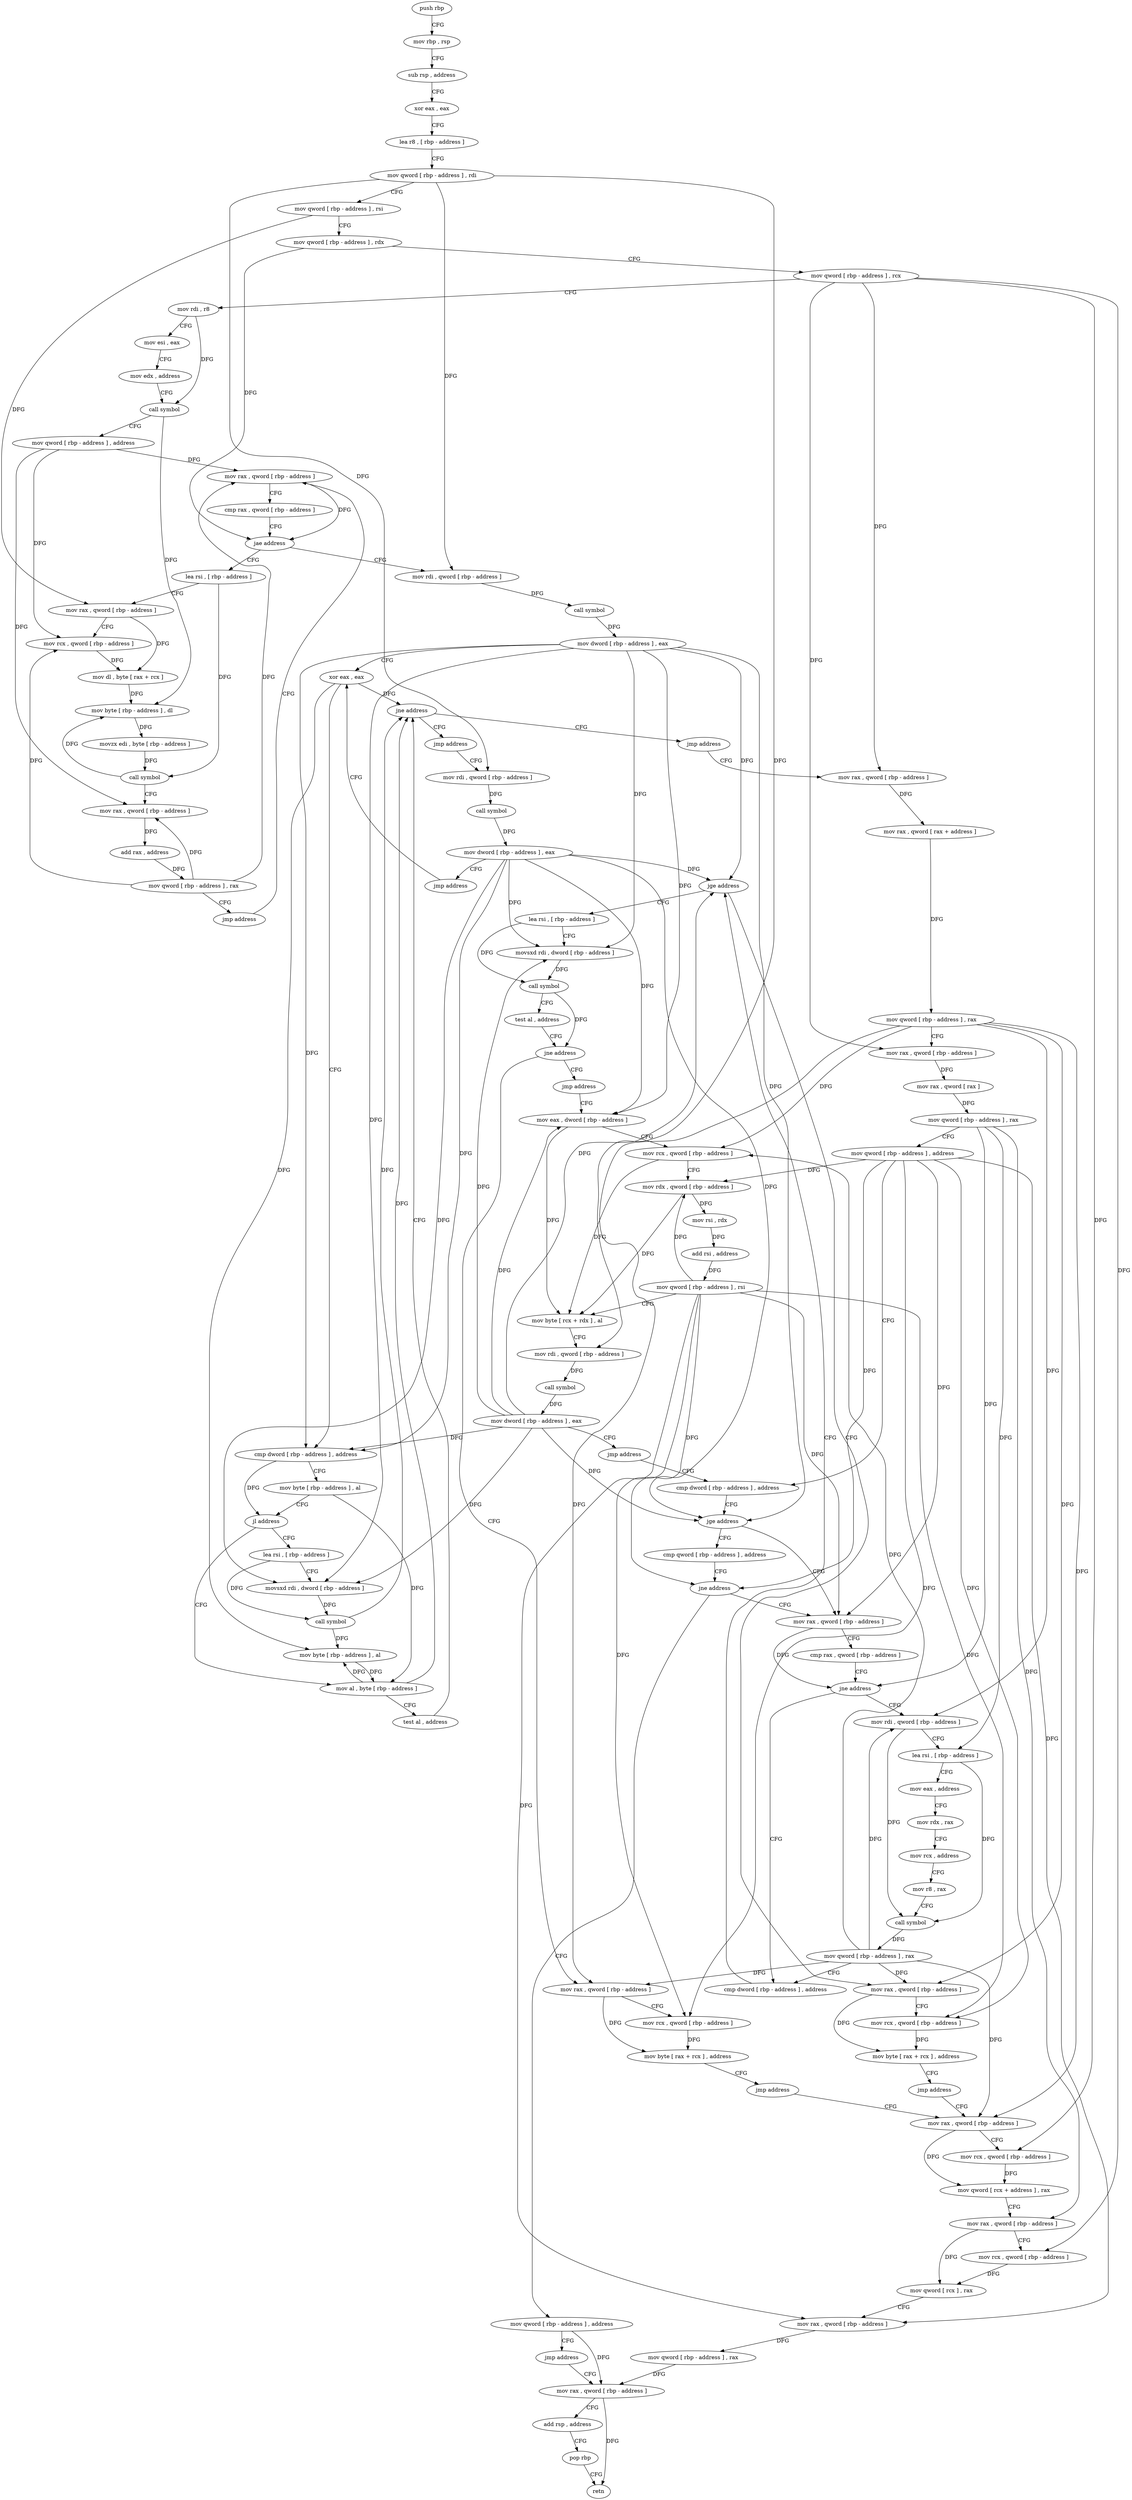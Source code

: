 digraph "func" {
"4243664" [label = "push rbp" ]
"4243665" [label = "mov rbp , rsp" ]
"4243668" [label = "sub rsp , address" ]
"4243675" [label = "xor eax , eax" ]
"4243677" [label = "lea r8 , [ rbp - address ]" ]
"4243681" [label = "mov qword [ rbp - address ] , rdi" ]
"4243685" [label = "mov qword [ rbp - address ] , rsi" ]
"4243689" [label = "mov qword [ rbp - address ] , rdx" ]
"4243693" [label = "mov qword [ rbp - address ] , rcx" ]
"4243697" [label = "mov rdi , r8" ]
"4243700" [label = "mov esi , eax" ]
"4243702" [label = "mov edx , address" ]
"4243707" [label = "call symbol" ]
"4243712" [label = "mov qword [ rbp - address ] , address" ]
"4243720" [label = "mov rax , qword [ rbp - address ]" ]
"4243780" [label = "mov rdi , qword [ rbp - address ]" ]
"4243784" [label = "call symbol" ]
"4243789" [label = "mov dword [ rbp - address ] , eax" ]
"4243792" [label = "xor eax , eax" ]
"4243734" [label = "lea rsi , [ rbp - address ]" ]
"4243738" [label = "mov rax , qword [ rbp - address ]" ]
"4243742" [label = "mov rcx , qword [ rbp - address ]" ]
"4243746" [label = "mov dl , byte [ rax + rcx ]" ]
"4243749" [label = "mov byte [ rbp - address ] , dl" ]
"4243752" [label = "movzx edi , byte [ rbp - address ]" ]
"4243756" [label = "call symbol" ]
"4243761" [label = "mov rax , qword [ rbp - address ]" ]
"4243765" [label = "add rax , address" ]
"4243771" [label = "mov qword [ rbp - address ] , rax" ]
"4243775" [label = "jmp address" ]
"4243823" [label = "mov al , byte [ rbp - address ]" ]
"4243826" [label = "test al , address" ]
"4243828" [label = "jne address" ]
"4243839" [label = "jmp address" ]
"4243834" [label = "jmp address" ]
"4243807" [label = "lea rsi , [ rbp - address ]" ]
"4243811" [label = "movsxd rdi , dword [ rbp - address ]" ]
"4243815" [label = "call symbol" ]
"4243820" [label = "mov byte [ rbp - address ] , al" ]
"4243724" [label = "cmp rax , qword [ rbp - address ]" ]
"4243728" [label = "jae address" ]
"4243844" [label = "mov rdi , qword [ rbp - address ]" ]
"4243861" [label = "mov rax , qword [ rbp - address ]" ]
"4243848" [label = "call symbol" ]
"4243853" [label = "mov dword [ rbp - address ] , eax" ]
"4243856" [label = "jmp address" ]
"4243865" [label = "mov rax , qword [ rax + address ]" ]
"4243869" [label = "mov qword [ rbp - address ] , rax" ]
"4243873" [label = "mov rax , qword [ rbp - address ]" ]
"4243877" [label = "mov rax , qword [ rax ]" ]
"4243880" [label = "mov qword [ rbp - address ] , rax" ]
"4243884" [label = "mov qword [ rbp - address ] , address" ]
"4243892" [label = "cmp dword [ rbp - address ] , address" ]
"4243794" [label = "cmp dword [ rbp - address ] , address" ]
"4243798" [label = "mov byte [ rbp - address ] , al" ]
"4243801" [label = "jl address" ]
"4243926" [label = "mov rax , qword [ rbp - address ]" ]
"4243930" [label = "cmp rax , qword [ rbp - address ]" ]
"4243934" [label = "jne address" ]
"4243975" [label = "cmp dword [ rbp - address ] , address" ]
"4243940" [label = "mov rdi , qword [ rbp - address ]" ]
"4243902" [label = "cmp qword [ rbp - address ] , address" ]
"4243907" [label = "jne address" ]
"4243913" [label = "mov qword [ rbp - address ] , address" ]
"4243979" [label = "jge address" ]
"4244002" [label = "lea rsi , [ rbp - address ]" ]
"4243985" [label = "mov rax , qword [ rbp - address ]" ]
"4243944" [label = "lea rsi , [ rbp - address ]" ]
"4243948" [label = "mov eax , address" ]
"4243953" [label = "mov rdx , rax" ]
"4243956" [label = "mov rcx , address" ]
"4243963" [label = "mov r8 , rax" ]
"4243966" [label = "call symbol" ]
"4243971" [label = "mov qword [ rbp - address ] , rax" ]
"4243921" [label = "jmp address" ]
"4244121" [label = "mov rax , qword [ rbp - address ]" ]
"4244006" [label = "movsxd rdi , dword [ rbp - address ]" ]
"4244010" [label = "call symbol" ]
"4244015" [label = "test al , address" ]
"4244017" [label = "jne address" ]
"4244028" [label = "mov rax , qword [ rbp - address ]" ]
"4244023" [label = "jmp address" ]
"4243989" [label = "mov rcx , qword [ rbp - address ]" ]
"4243993" [label = "mov byte [ rax + rcx ] , address" ]
"4243997" [label = "jmp address" ]
"4244090" [label = "mov rax , qword [ rbp - address ]" ]
"4244125" [label = "add rsp , address" ]
"4244132" [label = "pop rbp" ]
"4244133" [label = "retn" ]
"4244032" [label = "mov rcx , qword [ rbp - address ]" ]
"4244036" [label = "mov byte [ rax + rcx ] , address" ]
"4244040" [label = "jmp address" ]
"4244045" [label = "mov eax , dword [ rbp - address ]" ]
"4244094" [label = "mov rcx , qword [ rbp - address ]" ]
"4244098" [label = "mov qword [ rcx + address ] , rax" ]
"4244102" [label = "mov rax , qword [ rbp - address ]" ]
"4244106" [label = "mov rcx , qword [ rbp - address ]" ]
"4244110" [label = "mov qword [ rcx ] , rax" ]
"4244113" [label = "mov rax , qword [ rbp - address ]" ]
"4244117" [label = "mov qword [ rbp - address ] , rax" ]
"4244048" [label = "mov rcx , qword [ rbp - address ]" ]
"4244052" [label = "mov rdx , qword [ rbp - address ]" ]
"4244056" [label = "mov rsi , rdx" ]
"4244059" [label = "add rsi , address" ]
"4244066" [label = "mov qword [ rbp - address ] , rsi" ]
"4244070" [label = "mov byte [ rcx + rdx ] , al" ]
"4244073" [label = "mov rdi , qword [ rbp - address ]" ]
"4244077" [label = "call symbol" ]
"4244082" [label = "mov dword [ rbp - address ] , eax" ]
"4244085" [label = "jmp address" ]
"4243896" [label = "jge address" ]
"4243664" -> "4243665" [ label = "CFG" ]
"4243665" -> "4243668" [ label = "CFG" ]
"4243668" -> "4243675" [ label = "CFG" ]
"4243675" -> "4243677" [ label = "CFG" ]
"4243677" -> "4243681" [ label = "CFG" ]
"4243681" -> "4243685" [ label = "CFG" ]
"4243681" -> "4243780" [ label = "DFG" ]
"4243681" -> "4243844" [ label = "DFG" ]
"4243681" -> "4244073" [ label = "DFG" ]
"4243685" -> "4243689" [ label = "CFG" ]
"4243685" -> "4243738" [ label = "DFG" ]
"4243689" -> "4243693" [ label = "CFG" ]
"4243689" -> "4243728" [ label = "DFG" ]
"4243693" -> "4243697" [ label = "CFG" ]
"4243693" -> "4243861" [ label = "DFG" ]
"4243693" -> "4243873" [ label = "DFG" ]
"4243693" -> "4244094" [ label = "DFG" ]
"4243693" -> "4244106" [ label = "DFG" ]
"4243697" -> "4243700" [ label = "CFG" ]
"4243697" -> "4243707" [ label = "DFG" ]
"4243700" -> "4243702" [ label = "CFG" ]
"4243702" -> "4243707" [ label = "CFG" ]
"4243707" -> "4243712" [ label = "CFG" ]
"4243707" -> "4243749" [ label = "DFG" ]
"4243712" -> "4243720" [ label = "DFG" ]
"4243712" -> "4243742" [ label = "DFG" ]
"4243712" -> "4243761" [ label = "DFG" ]
"4243720" -> "4243724" [ label = "CFG" ]
"4243720" -> "4243728" [ label = "DFG" ]
"4243780" -> "4243784" [ label = "DFG" ]
"4243784" -> "4243789" [ label = "DFG" ]
"4243789" -> "4243792" [ label = "CFG" ]
"4243789" -> "4243794" [ label = "DFG" ]
"4243789" -> "4243811" [ label = "DFG" ]
"4243789" -> "4243896" [ label = "DFG" ]
"4243789" -> "4243979" [ label = "DFG" ]
"4243789" -> "4244006" [ label = "DFG" ]
"4243789" -> "4244045" [ label = "DFG" ]
"4243792" -> "4243794" [ label = "CFG" ]
"4243792" -> "4243828" [ label = "DFG" ]
"4243792" -> "4243820" [ label = "DFG" ]
"4243734" -> "4243738" [ label = "CFG" ]
"4243734" -> "4243756" [ label = "DFG" ]
"4243738" -> "4243742" [ label = "CFG" ]
"4243738" -> "4243746" [ label = "DFG" ]
"4243742" -> "4243746" [ label = "DFG" ]
"4243746" -> "4243749" [ label = "DFG" ]
"4243749" -> "4243752" [ label = "DFG" ]
"4243752" -> "4243756" [ label = "DFG" ]
"4243756" -> "4243761" [ label = "CFG" ]
"4243756" -> "4243749" [ label = "DFG" ]
"4243761" -> "4243765" [ label = "DFG" ]
"4243765" -> "4243771" [ label = "DFG" ]
"4243771" -> "4243775" [ label = "CFG" ]
"4243771" -> "4243720" [ label = "DFG" ]
"4243771" -> "4243742" [ label = "DFG" ]
"4243771" -> "4243761" [ label = "DFG" ]
"4243775" -> "4243720" [ label = "CFG" ]
"4243823" -> "4243826" [ label = "CFG" ]
"4243823" -> "4243828" [ label = "DFG" ]
"4243823" -> "4243820" [ label = "DFG" ]
"4243826" -> "4243828" [ label = "CFG" ]
"4243828" -> "4243839" [ label = "CFG" ]
"4243828" -> "4243834" [ label = "CFG" ]
"4243839" -> "4243844" [ label = "CFG" ]
"4243834" -> "4243861" [ label = "CFG" ]
"4243807" -> "4243811" [ label = "CFG" ]
"4243807" -> "4243815" [ label = "DFG" ]
"4243811" -> "4243815" [ label = "DFG" ]
"4243815" -> "4243820" [ label = "DFG" ]
"4243815" -> "4243828" [ label = "DFG" ]
"4243820" -> "4243823" [ label = "DFG" ]
"4243724" -> "4243728" [ label = "CFG" ]
"4243728" -> "4243780" [ label = "CFG" ]
"4243728" -> "4243734" [ label = "CFG" ]
"4243844" -> "4243848" [ label = "DFG" ]
"4243861" -> "4243865" [ label = "DFG" ]
"4243848" -> "4243853" [ label = "DFG" ]
"4243853" -> "4243856" [ label = "CFG" ]
"4243853" -> "4243794" [ label = "DFG" ]
"4243853" -> "4243811" [ label = "DFG" ]
"4243853" -> "4243896" [ label = "DFG" ]
"4243853" -> "4243979" [ label = "DFG" ]
"4243853" -> "4244006" [ label = "DFG" ]
"4243853" -> "4244045" [ label = "DFG" ]
"4243856" -> "4243792" [ label = "CFG" ]
"4243865" -> "4243869" [ label = "DFG" ]
"4243869" -> "4243873" [ label = "CFG" ]
"4243869" -> "4243940" [ label = "DFG" ]
"4243869" -> "4243985" [ label = "DFG" ]
"4243869" -> "4244028" [ label = "DFG" ]
"4243869" -> "4244090" [ label = "DFG" ]
"4243869" -> "4244048" [ label = "DFG" ]
"4243873" -> "4243877" [ label = "DFG" ]
"4243877" -> "4243880" [ label = "DFG" ]
"4243880" -> "4243884" [ label = "CFG" ]
"4243880" -> "4243934" [ label = "DFG" ]
"4243880" -> "4244102" [ label = "DFG" ]
"4243880" -> "4243944" [ label = "DFG" ]
"4243884" -> "4243892" [ label = "CFG" ]
"4243884" -> "4243926" [ label = "DFG" ]
"4243884" -> "4243907" [ label = "DFG" ]
"4243884" -> "4243989" [ label = "DFG" ]
"4243884" -> "4244032" [ label = "DFG" ]
"4243884" -> "4244113" [ label = "DFG" ]
"4243884" -> "4244052" [ label = "DFG" ]
"4243892" -> "4243896" [ label = "CFG" ]
"4243794" -> "4243798" [ label = "CFG" ]
"4243794" -> "4243801" [ label = "DFG" ]
"4243798" -> "4243801" [ label = "CFG" ]
"4243798" -> "4243823" [ label = "DFG" ]
"4243801" -> "4243823" [ label = "CFG" ]
"4243801" -> "4243807" [ label = "CFG" ]
"4243926" -> "4243930" [ label = "CFG" ]
"4243926" -> "4243934" [ label = "DFG" ]
"4243930" -> "4243934" [ label = "CFG" ]
"4243934" -> "4243975" [ label = "CFG" ]
"4243934" -> "4243940" [ label = "CFG" ]
"4243975" -> "4243979" [ label = "CFG" ]
"4243940" -> "4243944" [ label = "CFG" ]
"4243940" -> "4243966" [ label = "DFG" ]
"4243902" -> "4243907" [ label = "CFG" ]
"4243907" -> "4243926" [ label = "CFG" ]
"4243907" -> "4243913" [ label = "CFG" ]
"4243913" -> "4243921" [ label = "CFG" ]
"4243913" -> "4244121" [ label = "DFG" ]
"4243979" -> "4244002" [ label = "CFG" ]
"4243979" -> "4243985" [ label = "CFG" ]
"4244002" -> "4244006" [ label = "CFG" ]
"4244002" -> "4244010" [ label = "DFG" ]
"4243985" -> "4243989" [ label = "CFG" ]
"4243985" -> "4243993" [ label = "DFG" ]
"4243944" -> "4243948" [ label = "CFG" ]
"4243944" -> "4243966" [ label = "DFG" ]
"4243948" -> "4243953" [ label = "CFG" ]
"4243953" -> "4243956" [ label = "CFG" ]
"4243956" -> "4243963" [ label = "CFG" ]
"4243963" -> "4243966" [ label = "CFG" ]
"4243966" -> "4243971" [ label = "DFG" ]
"4243971" -> "4243975" [ label = "CFG" ]
"4243971" -> "4243940" [ label = "DFG" ]
"4243971" -> "4243985" [ label = "DFG" ]
"4243971" -> "4244028" [ label = "DFG" ]
"4243971" -> "4244090" [ label = "DFG" ]
"4243971" -> "4244048" [ label = "DFG" ]
"4243921" -> "4244121" [ label = "CFG" ]
"4244121" -> "4244125" [ label = "CFG" ]
"4244121" -> "4244133" [ label = "DFG" ]
"4244006" -> "4244010" [ label = "DFG" ]
"4244010" -> "4244015" [ label = "CFG" ]
"4244010" -> "4244017" [ label = "DFG" ]
"4244015" -> "4244017" [ label = "CFG" ]
"4244017" -> "4244028" [ label = "CFG" ]
"4244017" -> "4244023" [ label = "CFG" ]
"4244028" -> "4244032" [ label = "CFG" ]
"4244028" -> "4244036" [ label = "DFG" ]
"4244023" -> "4244045" [ label = "CFG" ]
"4243989" -> "4243993" [ label = "DFG" ]
"4243993" -> "4243997" [ label = "CFG" ]
"4243997" -> "4244090" [ label = "CFG" ]
"4244090" -> "4244094" [ label = "CFG" ]
"4244090" -> "4244098" [ label = "DFG" ]
"4244125" -> "4244132" [ label = "CFG" ]
"4244132" -> "4244133" [ label = "CFG" ]
"4244032" -> "4244036" [ label = "DFG" ]
"4244036" -> "4244040" [ label = "CFG" ]
"4244040" -> "4244090" [ label = "CFG" ]
"4244045" -> "4244048" [ label = "CFG" ]
"4244045" -> "4244070" [ label = "DFG" ]
"4244094" -> "4244098" [ label = "DFG" ]
"4244098" -> "4244102" [ label = "CFG" ]
"4244102" -> "4244106" [ label = "CFG" ]
"4244102" -> "4244110" [ label = "DFG" ]
"4244106" -> "4244110" [ label = "DFG" ]
"4244110" -> "4244113" [ label = "CFG" ]
"4244113" -> "4244117" [ label = "DFG" ]
"4244117" -> "4244121" [ label = "DFG" ]
"4244048" -> "4244052" [ label = "CFG" ]
"4244048" -> "4244070" [ label = "DFG" ]
"4244052" -> "4244056" [ label = "DFG" ]
"4244052" -> "4244070" [ label = "DFG" ]
"4244056" -> "4244059" [ label = "DFG" ]
"4244059" -> "4244066" [ label = "DFG" ]
"4244066" -> "4244070" [ label = "CFG" ]
"4244066" -> "4243926" [ label = "DFG" ]
"4244066" -> "4243907" [ label = "DFG" ]
"4244066" -> "4243989" [ label = "DFG" ]
"4244066" -> "4244032" [ label = "DFG" ]
"4244066" -> "4244113" [ label = "DFG" ]
"4244066" -> "4244052" [ label = "DFG" ]
"4244070" -> "4244073" [ label = "CFG" ]
"4244073" -> "4244077" [ label = "DFG" ]
"4244077" -> "4244082" [ label = "DFG" ]
"4244082" -> "4244085" [ label = "CFG" ]
"4244082" -> "4243794" [ label = "DFG" ]
"4244082" -> "4243811" [ label = "DFG" ]
"4244082" -> "4243896" [ label = "DFG" ]
"4244082" -> "4243979" [ label = "DFG" ]
"4244082" -> "4244006" [ label = "DFG" ]
"4244082" -> "4244045" [ label = "DFG" ]
"4244085" -> "4243892" [ label = "CFG" ]
"4243896" -> "4243926" [ label = "CFG" ]
"4243896" -> "4243902" [ label = "CFG" ]
}
